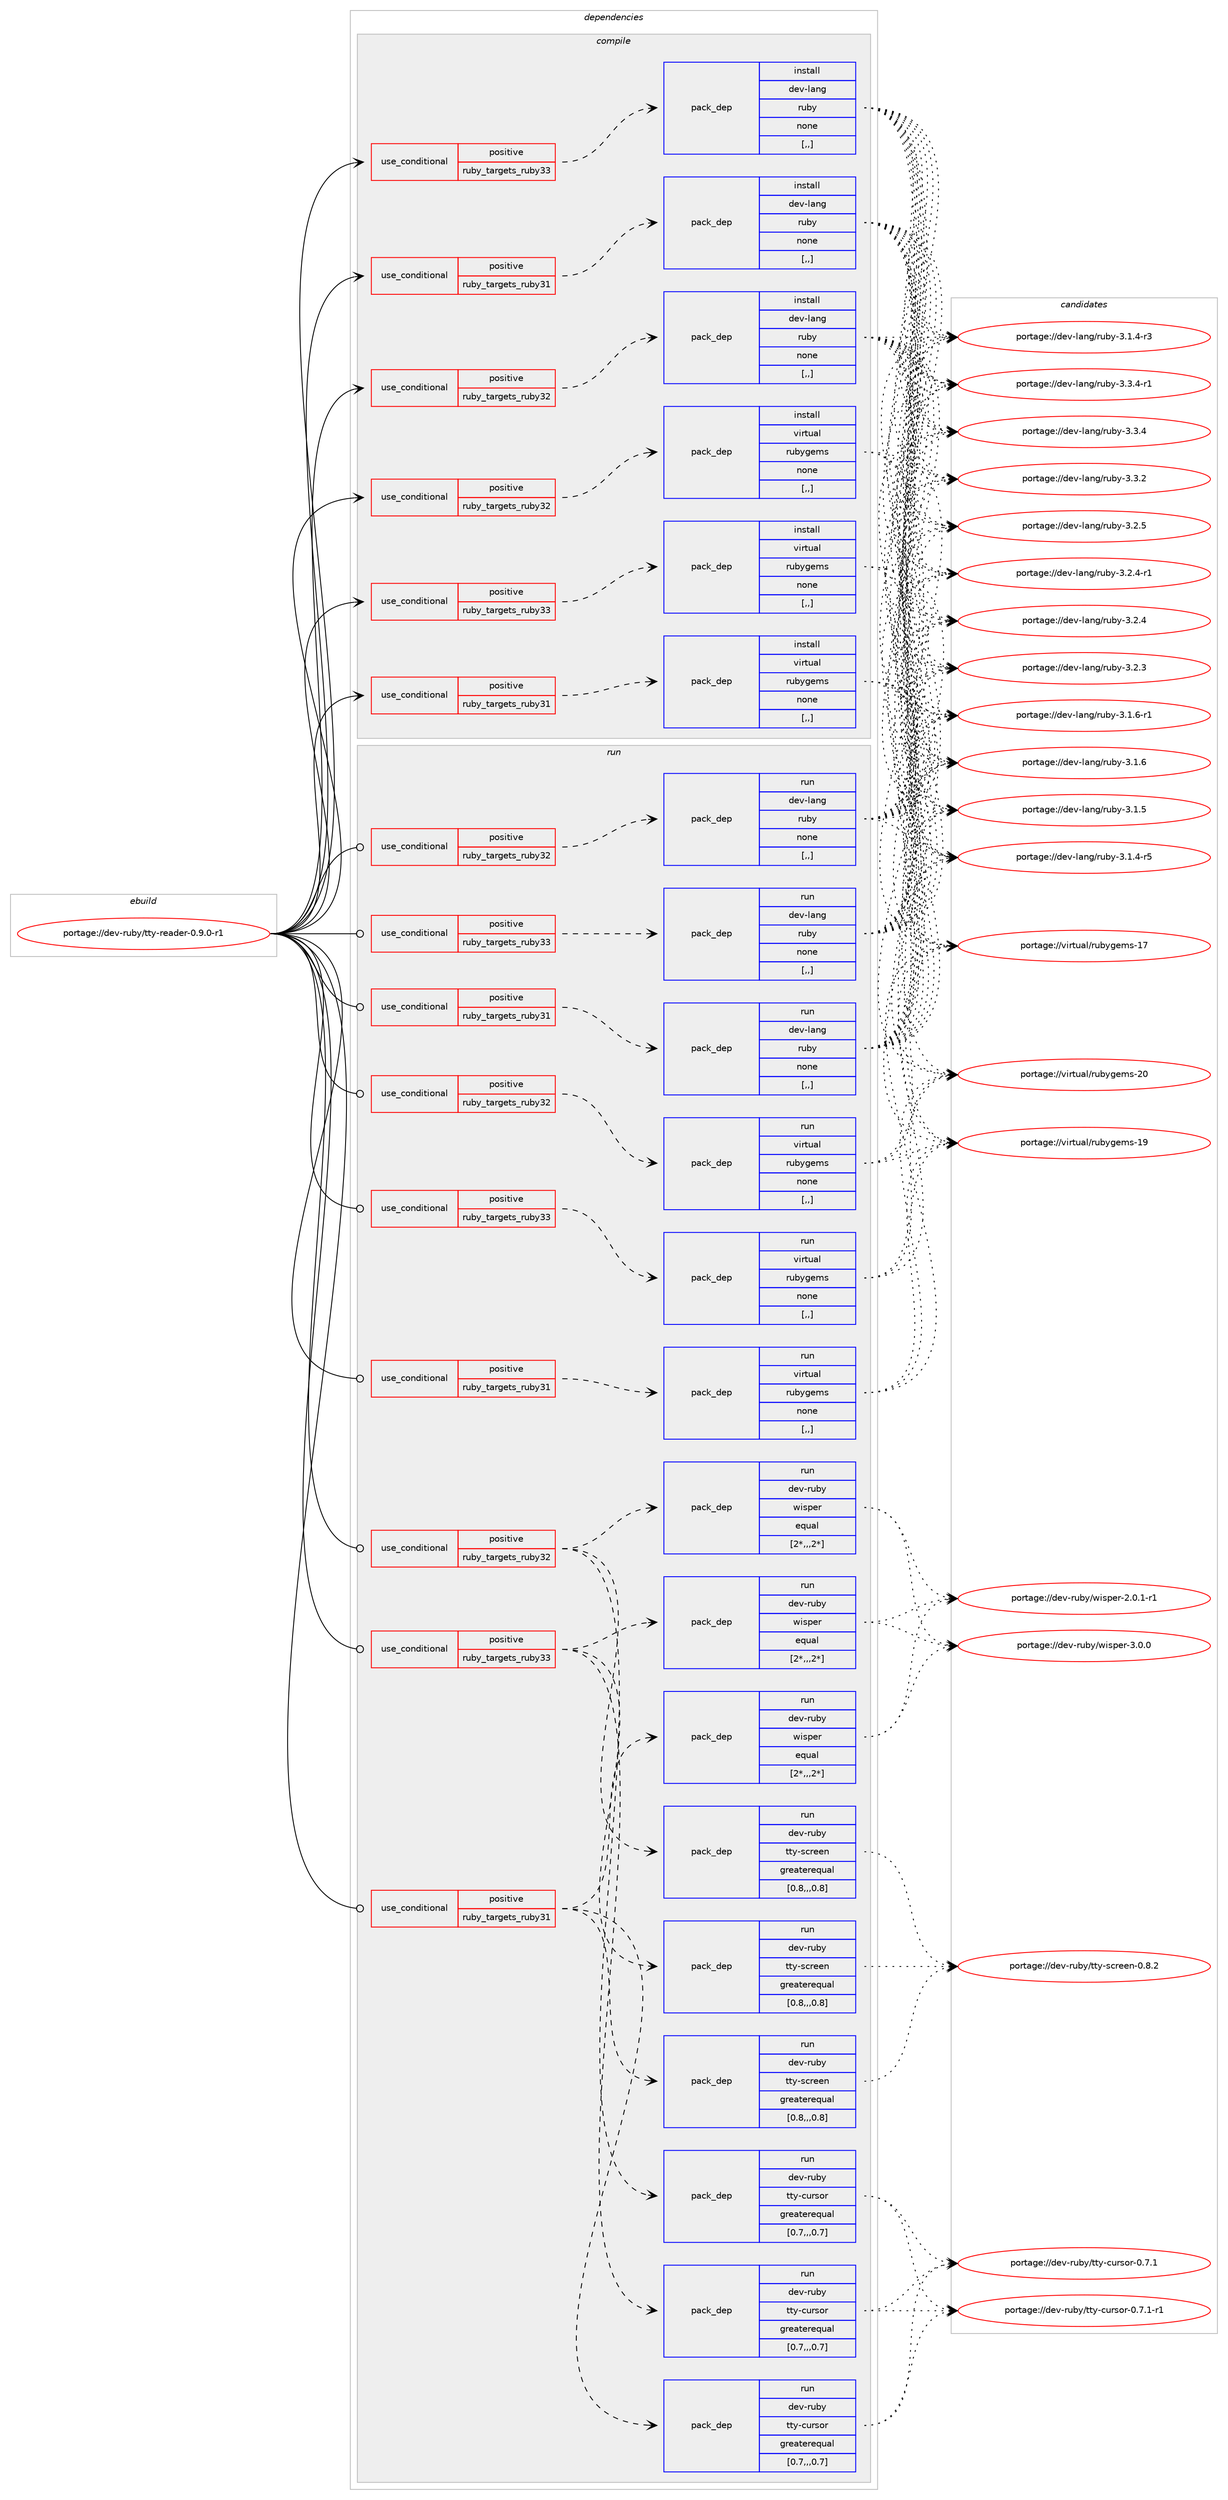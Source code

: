 digraph prolog {

# *************
# Graph options
# *************

newrank=true;
concentrate=true;
compound=true;
graph [rankdir=LR,fontname=Helvetica,fontsize=10,ranksep=1.5];#, ranksep=2.5, nodesep=0.2];
edge  [arrowhead=vee];
node  [fontname=Helvetica,fontsize=10];

# **********
# The ebuild
# **********

subgraph cluster_leftcol {
color=gray;
label=<<i>ebuild</i>>;
id [label="portage://dev-ruby/tty-reader-0.9.0-r1", color=red, width=4, href="../dev-ruby/tty-reader-0.9.0-r1.svg"];
}

# ****************
# The dependencies
# ****************

subgraph cluster_midcol {
color=gray;
label=<<i>dependencies</i>>;
subgraph cluster_compile {
fillcolor="#eeeeee";
style=filled;
label=<<i>compile</i>>;
subgraph cond58085 {
dependency206379 [label=<<TABLE BORDER="0" CELLBORDER="1" CELLSPACING="0" CELLPADDING="4"><TR><TD ROWSPAN="3" CELLPADDING="10">use_conditional</TD></TR><TR><TD>positive</TD></TR><TR><TD>ruby_targets_ruby31</TD></TR></TABLE>>, shape=none, color=red];
subgraph pack146906 {
dependency206380 [label=<<TABLE BORDER="0" CELLBORDER="1" CELLSPACING="0" CELLPADDING="4" WIDTH="220"><TR><TD ROWSPAN="6" CELLPADDING="30">pack_dep</TD></TR><TR><TD WIDTH="110">install</TD></TR><TR><TD>dev-lang</TD></TR><TR><TD>ruby</TD></TR><TR><TD>none</TD></TR><TR><TD>[,,]</TD></TR></TABLE>>, shape=none, color=blue];
}
dependency206379:e -> dependency206380:w [weight=20,style="dashed",arrowhead="vee"];
}
id:e -> dependency206379:w [weight=20,style="solid",arrowhead="vee"];
subgraph cond58086 {
dependency206381 [label=<<TABLE BORDER="0" CELLBORDER="1" CELLSPACING="0" CELLPADDING="4"><TR><TD ROWSPAN="3" CELLPADDING="10">use_conditional</TD></TR><TR><TD>positive</TD></TR><TR><TD>ruby_targets_ruby31</TD></TR></TABLE>>, shape=none, color=red];
subgraph pack146907 {
dependency206382 [label=<<TABLE BORDER="0" CELLBORDER="1" CELLSPACING="0" CELLPADDING="4" WIDTH="220"><TR><TD ROWSPAN="6" CELLPADDING="30">pack_dep</TD></TR><TR><TD WIDTH="110">install</TD></TR><TR><TD>virtual</TD></TR><TR><TD>rubygems</TD></TR><TR><TD>none</TD></TR><TR><TD>[,,]</TD></TR></TABLE>>, shape=none, color=blue];
}
dependency206381:e -> dependency206382:w [weight=20,style="dashed",arrowhead="vee"];
}
id:e -> dependency206381:w [weight=20,style="solid",arrowhead="vee"];
subgraph cond58087 {
dependency206383 [label=<<TABLE BORDER="0" CELLBORDER="1" CELLSPACING="0" CELLPADDING="4"><TR><TD ROWSPAN="3" CELLPADDING="10">use_conditional</TD></TR><TR><TD>positive</TD></TR><TR><TD>ruby_targets_ruby32</TD></TR></TABLE>>, shape=none, color=red];
subgraph pack146908 {
dependency206384 [label=<<TABLE BORDER="0" CELLBORDER="1" CELLSPACING="0" CELLPADDING="4" WIDTH="220"><TR><TD ROWSPAN="6" CELLPADDING="30">pack_dep</TD></TR><TR><TD WIDTH="110">install</TD></TR><TR><TD>dev-lang</TD></TR><TR><TD>ruby</TD></TR><TR><TD>none</TD></TR><TR><TD>[,,]</TD></TR></TABLE>>, shape=none, color=blue];
}
dependency206383:e -> dependency206384:w [weight=20,style="dashed",arrowhead="vee"];
}
id:e -> dependency206383:w [weight=20,style="solid",arrowhead="vee"];
subgraph cond58088 {
dependency206385 [label=<<TABLE BORDER="0" CELLBORDER="1" CELLSPACING="0" CELLPADDING="4"><TR><TD ROWSPAN="3" CELLPADDING="10">use_conditional</TD></TR><TR><TD>positive</TD></TR><TR><TD>ruby_targets_ruby32</TD></TR></TABLE>>, shape=none, color=red];
subgraph pack146909 {
dependency206386 [label=<<TABLE BORDER="0" CELLBORDER="1" CELLSPACING="0" CELLPADDING="4" WIDTH="220"><TR><TD ROWSPAN="6" CELLPADDING="30">pack_dep</TD></TR><TR><TD WIDTH="110">install</TD></TR><TR><TD>virtual</TD></TR><TR><TD>rubygems</TD></TR><TR><TD>none</TD></TR><TR><TD>[,,]</TD></TR></TABLE>>, shape=none, color=blue];
}
dependency206385:e -> dependency206386:w [weight=20,style="dashed",arrowhead="vee"];
}
id:e -> dependency206385:w [weight=20,style="solid",arrowhead="vee"];
subgraph cond58089 {
dependency206387 [label=<<TABLE BORDER="0" CELLBORDER="1" CELLSPACING="0" CELLPADDING="4"><TR><TD ROWSPAN="3" CELLPADDING="10">use_conditional</TD></TR><TR><TD>positive</TD></TR><TR><TD>ruby_targets_ruby33</TD></TR></TABLE>>, shape=none, color=red];
subgraph pack146910 {
dependency206388 [label=<<TABLE BORDER="0" CELLBORDER="1" CELLSPACING="0" CELLPADDING="4" WIDTH="220"><TR><TD ROWSPAN="6" CELLPADDING="30">pack_dep</TD></TR><TR><TD WIDTH="110">install</TD></TR><TR><TD>dev-lang</TD></TR><TR><TD>ruby</TD></TR><TR><TD>none</TD></TR><TR><TD>[,,]</TD></TR></TABLE>>, shape=none, color=blue];
}
dependency206387:e -> dependency206388:w [weight=20,style="dashed",arrowhead="vee"];
}
id:e -> dependency206387:w [weight=20,style="solid",arrowhead="vee"];
subgraph cond58090 {
dependency206389 [label=<<TABLE BORDER="0" CELLBORDER="1" CELLSPACING="0" CELLPADDING="4"><TR><TD ROWSPAN="3" CELLPADDING="10">use_conditional</TD></TR><TR><TD>positive</TD></TR><TR><TD>ruby_targets_ruby33</TD></TR></TABLE>>, shape=none, color=red];
subgraph pack146911 {
dependency206390 [label=<<TABLE BORDER="0" CELLBORDER="1" CELLSPACING="0" CELLPADDING="4" WIDTH="220"><TR><TD ROWSPAN="6" CELLPADDING="30">pack_dep</TD></TR><TR><TD WIDTH="110">install</TD></TR><TR><TD>virtual</TD></TR><TR><TD>rubygems</TD></TR><TR><TD>none</TD></TR><TR><TD>[,,]</TD></TR></TABLE>>, shape=none, color=blue];
}
dependency206389:e -> dependency206390:w [weight=20,style="dashed",arrowhead="vee"];
}
id:e -> dependency206389:w [weight=20,style="solid",arrowhead="vee"];
}
subgraph cluster_compileandrun {
fillcolor="#eeeeee";
style=filled;
label=<<i>compile and run</i>>;
}
subgraph cluster_run {
fillcolor="#eeeeee";
style=filled;
label=<<i>run</i>>;
subgraph cond58091 {
dependency206391 [label=<<TABLE BORDER="0" CELLBORDER="1" CELLSPACING="0" CELLPADDING="4"><TR><TD ROWSPAN="3" CELLPADDING="10">use_conditional</TD></TR><TR><TD>positive</TD></TR><TR><TD>ruby_targets_ruby31</TD></TR></TABLE>>, shape=none, color=red];
subgraph pack146912 {
dependency206392 [label=<<TABLE BORDER="0" CELLBORDER="1" CELLSPACING="0" CELLPADDING="4" WIDTH="220"><TR><TD ROWSPAN="6" CELLPADDING="30">pack_dep</TD></TR><TR><TD WIDTH="110">run</TD></TR><TR><TD>dev-lang</TD></TR><TR><TD>ruby</TD></TR><TR><TD>none</TD></TR><TR><TD>[,,]</TD></TR></TABLE>>, shape=none, color=blue];
}
dependency206391:e -> dependency206392:w [weight=20,style="dashed",arrowhead="vee"];
}
id:e -> dependency206391:w [weight=20,style="solid",arrowhead="odot"];
subgraph cond58092 {
dependency206393 [label=<<TABLE BORDER="0" CELLBORDER="1" CELLSPACING="0" CELLPADDING="4"><TR><TD ROWSPAN="3" CELLPADDING="10">use_conditional</TD></TR><TR><TD>positive</TD></TR><TR><TD>ruby_targets_ruby31</TD></TR></TABLE>>, shape=none, color=red];
subgraph pack146913 {
dependency206394 [label=<<TABLE BORDER="0" CELLBORDER="1" CELLSPACING="0" CELLPADDING="4" WIDTH="220"><TR><TD ROWSPAN="6" CELLPADDING="30">pack_dep</TD></TR><TR><TD WIDTH="110">run</TD></TR><TR><TD>dev-ruby</TD></TR><TR><TD>tty-cursor</TD></TR><TR><TD>greaterequal</TD></TR><TR><TD>[0.7,,,0.7]</TD></TR></TABLE>>, shape=none, color=blue];
}
dependency206393:e -> dependency206394:w [weight=20,style="dashed",arrowhead="vee"];
subgraph pack146914 {
dependency206395 [label=<<TABLE BORDER="0" CELLBORDER="1" CELLSPACING="0" CELLPADDING="4" WIDTH="220"><TR><TD ROWSPAN="6" CELLPADDING="30">pack_dep</TD></TR><TR><TD WIDTH="110">run</TD></TR><TR><TD>dev-ruby</TD></TR><TR><TD>tty-screen</TD></TR><TR><TD>greaterequal</TD></TR><TR><TD>[0.8,,,0.8]</TD></TR></TABLE>>, shape=none, color=blue];
}
dependency206393:e -> dependency206395:w [weight=20,style="dashed",arrowhead="vee"];
subgraph pack146915 {
dependency206396 [label=<<TABLE BORDER="0" CELLBORDER="1" CELLSPACING="0" CELLPADDING="4" WIDTH="220"><TR><TD ROWSPAN="6" CELLPADDING="30">pack_dep</TD></TR><TR><TD WIDTH="110">run</TD></TR><TR><TD>dev-ruby</TD></TR><TR><TD>wisper</TD></TR><TR><TD>equal</TD></TR><TR><TD>[2*,,,2*]</TD></TR></TABLE>>, shape=none, color=blue];
}
dependency206393:e -> dependency206396:w [weight=20,style="dashed",arrowhead="vee"];
}
id:e -> dependency206393:w [weight=20,style="solid",arrowhead="odot"];
subgraph cond58093 {
dependency206397 [label=<<TABLE BORDER="0" CELLBORDER="1" CELLSPACING="0" CELLPADDING="4"><TR><TD ROWSPAN="3" CELLPADDING="10">use_conditional</TD></TR><TR><TD>positive</TD></TR><TR><TD>ruby_targets_ruby31</TD></TR></TABLE>>, shape=none, color=red];
subgraph pack146916 {
dependency206398 [label=<<TABLE BORDER="0" CELLBORDER="1" CELLSPACING="0" CELLPADDING="4" WIDTH="220"><TR><TD ROWSPAN="6" CELLPADDING="30">pack_dep</TD></TR><TR><TD WIDTH="110">run</TD></TR><TR><TD>virtual</TD></TR><TR><TD>rubygems</TD></TR><TR><TD>none</TD></TR><TR><TD>[,,]</TD></TR></TABLE>>, shape=none, color=blue];
}
dependency206397:e -> dependency206398:w [weight=20,style="dashed",arrowhead="vee"];
}
id:e -> dependency206397:w [weight=20,style="solid",arrowhead="odot"];
subgraph cond58094 {
dependency206399 [label=<<TABLE BORDER="0" CELLBORDER="1" CELLSPACING="0" CELLPADDING="4"><TR><TD ROWSPAN="3" CELLPADDING="10">use_conditional</TD></TR><TR><TD>positive</TD></TR><TR><TD>ruby_targets_ruby32</TD></TR></TABLE>>, shape=none, color=red];
subgraph pack146917 {
dependency206400 [label=<<TABLE BORDER="0" CELLBORDER="1" CELLSPACING="0" CELLPADDING="4" WIDTH="220"><TR><TD ROWSPAN="6" CELLPADDING="30">pack_dep</TD></TR><TR><TD WIDTH="110">run</TD></TR><TR><TD>dev-lang</TD></TR><TR><TD>ruby</TD></TR><TR><TD>none</TD></TR><TR><TD>[,,]</TD></TR></TABLE>>, shape=none, color=blue];
}
dependency206399:e -> dependency206400:w [weight=20,style="dashed",arrowhead="vee"];
}
id:e -> dependency206399:w [weight=20,style="solid",arrowhead="odot"];
subgraph cond58095 {
dependency206401 [label=<<TABLE BORDER="0" CELLBORDER="1" CELLSPACING="0" CELLPADDING="4"><TR><TD ROWSPAN="3" CELLPADDING="10">use_conditional</TD></TR><TR><TD>positive</TD></TR><TR><TD>ruby_targets_ruby32</TD></TR></TABLE>>, shape=none, color=red];
subgraph pack146918 {
dependency206402 [label=<<TABLE BORDER="0" CELLBORDER="1" CELLSPACING="0" CELLPADDING="4" WIDTH="220"><TR><TD ROWSPAN="6" CELLPADDING="30">pack_dep</TD></TR><TR><TD WIDTH="110">run</TD></TR><TR><TD>dev-ruby</TD></TR><TR><TD>tty-cursor</TD></TR><TR><TD>greaterequal</TD></TR><TR><TD>[0.7,,,0.7]</TD></TR></TABLE>>, shape=none, color=blue];
}
dependency206401:e -> dependency206402:w [weight=20,style="dashed",arrowhead="vee"];
subgraph pack146919 {
dependency206403 [label=<<TABLE BORDER="0" CELLBORDER="1" CELLSPACING="0" CELLPADDING="4" WIDTH="220"><TR><TD ROWSPAN="6" CELLPADDING="30">pack_dep</TD></TR><TR><TD WIDTH="110">run</TD></TR><TR><TD>dev-ruby</TD></TR><TR><TD>tty-screen</TD></TR><TR><TD>greaterequal</TD></TR><TR><TD>[0.8,,,0.8]</TD></TR></TABLE>>, shape=none, color=blue];
}
dependency206401:e -> dependency206403:w [weight=20,style="dashed",arrowhead="vee"];
subgraph pack146920 {
dependency206404 [label=<<TABLE BORDER="0" CELLBORDER="1" CELLSPACING="0" CELLPADDING="4" WIDTH="220"><TR><TD ROWSPAN="6" CELLPADDING="30">pack_dep</TD></TR><TR><TD WIDTH="110">run</TD></TR><TR><TD>dev-ruby</TD></TR><TR><TD>wisper</TD></TR><TR><TD>equal</TD></TR><TR><TD>[2*,,,2*]</TD></TR></TABLE>>, shape=none, color=blue];
}
dependency206401:e -> dependency206404:w [weight=20,style="dashed",arrowhead="vee"];
}
id:e -> dependency206401:w [weight=20,style="solid",arrowhead="odot"];
subgraph cond58096 {
dependency206405 [label=<<TABLE BORDER="0" CELLBORDER="1" CELLSPACING="0" CELLPADDING="4"><TR><TD ROWSPAN="3" CELLPADDING="10">use_conditional</TD></TR><TR><TD>positive</TD></TR><TR><TD>ruby_targets_ruby32</TD></TR></TABLE>>, shape=none, color=red];
subgraph pack146921 {
dependency206406 [label=<<TABLE BORDER="0" CELLBORDER="1" CELLSPACING="0" CELLPADDING="4" WIDTH="220"><TR><TD ROWSPAN="6" CELLPADDING="30">pack_dep</TD></TR><TR><TD WIDTH="110">run</TD></TR><TR><TD>virtual</TD></TR><TR><TD>rubygems</TD></TR><TR><TD>none</TD></TR><TR><TD>[,,]</TD></TR></TABLE>>, shape=none, color=blue];
}
dependency206405:e -> dependency206406:w [weight=20,style="dashed",arrowhead="vee"];
}
id:e -> dependency206405:w [weight=20,style="solid",arrowhead="odot"];
subgraph cond58097 {
dependency206407 [label=<<TABLE BORDER="0" CELLBORDER="1" CELLSPACING="0" CELLPADDING="4"><TR><TD ROWSPAN="3" CELLPADDING="10">use_conditional</TD></TR><TR><TD>positive</TD></TR><TR><TD>ruby_targets_ruby33</TD></TR></TABLE>>, shape=none, color=red];
subgraph pack146922 {
dependency206408 [label=<<TABLE BORDER="0" CELLBORDER="1" CELLSPACING="0" CELLPADDING="4" WIDTH="220"><TR><TD ROWSPAN="6" CELLPADDING="30">pack_dep</TD></TR><TR><TD WIDTH="110">run</TD></TR><TR><TD>dev-lang</TD></TR><TR><TD>ruby</TD></TR><TR><TD>none</TD></TR><TR><TD>[,,]</TD></TR></TABLE>>, shape=none, color=blue];
}
dependency206407:e -> dependency206408:w [weight=20,style="dashed",arrowhead="vee"];
}
id:e -> dependency206407:w [weight=20,style="solid",arrowhead="odot"];
subgraph cond58098 {
dependency206409 [label=<<TABLE BORDER="0" CELLBORDER="1" CELLSPACING="0" CELLPADDING="4"><TR><TD ROWSPAN="3" CELLPADDING="10">use_conditional</TD></TR><TR><TD>positive</TD></TR><TR><TD>ruby_targets_ruby33</TD></TR></TABLE>>, shape=none, color=red];
subgraph pack146923 {
dependency206410 [label=<<TABLE BORDER="0" CELLBORDER="1" CELLSPACING="0" CELLPADDING="4" WIDTH="220"><TR><TD ROWSPAN="6" CELLPADDING="30">pack_dep</TD></TR><TR><TD WIDTH="110">run</TD></TR><TR><TD>dev-ruby</TD></TR><TR><TD>tty-cursor</TD></TR><TR><TD>greaterequal</TD></TR><TR><TD>[0.7,,,0.7]</TD></TR></TABLE>>, shape=none, color=blue];
}
dependency206409:e -> dependency206410:w [weight=20,style="dashed",arrowhead="vee"];
subgraph pack146924 {
dependency206411 [label=<<TABLE BORDER="0" CELLBORDER="1" CELLSPACING="0" CELLPADDING="4" WIDTH="220"><TR><TD ROWSPAN="6" CELLPADDING="30">pack_dep</TD></TR><TR><TD WIDTH="110">run</TD></TR><TR><TD>dev-ruby</TD></TR><TR><TD>tty-screen</TD></TR><TR><TD>greaterequal</TD></TR><TR><TD>[0.8,,,0.8]</TD></TR></TABLE>>, shape=none, color=blue];
}
dependency206409:e -> dependency206411:w [weight=20,style="dashed",arrowhead="vee"];
subgraph pack146925 {
dependency206412 [label=<<TABLE BORDER="0" CELLBORDER="1" CELLSPACING="0" CELLPADDING="4" WIDTH="220"><TR><TD ROWSPAN="6" CELLPADDING="30">pack_dep</TD></TR><TR><TD WIDTH="110">run</TD></TR><TR><TD>dev-ruby</TD></TR><TR><TD>wisper</TD></TR><TR><TD>equal</TD></TR><TR><TD>[2*,,,2*]</TD></TR></TABLE>>, shape=none, color=blue];
}
dependency206409:e -> dependency206412:w [weight=20,style="dashed",arrowhead="vee"];
}
id:e -> dependency206409:w [weight=20,style="solid",arrowhead="odot"];
subgraph cond58099 {
dependency206413 [label=<<TABLE BORDER="0" CELLBORDER="1" CELLSPACING="0" CELLPADDING="4"><TR><TD ROWSPAN="3" CELLPADDING="10">use_conditional</TD></TR><TR><TD>positive</TD></TR><TR><TD>ruby_targets_ruby33</TD></TR></TABLE>>, shape=none, color=red];
subgraph pack146926 {
dependency206414 [label=<<TABLE BORDER="0" CELLBORDER="1" CELLSPACING="0" CELLPADDING="4" WIDTH="220"><TR><TD ROWSPAN="6" CELLPADDING="30">pack_dep</TD></TR><TR><TD WIDTH="110">run</TD></TR><TR><TD>virtual</TD></TR><TR><TD>rubygems</TD></TR><TR><TD>none</TD></TR><TR><TD>[,,]</TD></TR></TABLE>>, shape=none, color=blue];
}
dependency206413:e -> dependency206414:w [weight=20,style="dashed",arrowhead="vee"];
}
id:e -> dependency206413:w [weight=20,style="solid",arrowhead="odot"];
}
}

# **************
# The candidates
# **************

subgraph cluster_choices {
rank=same;
color=gray;
label=<<i>candidates</i>>;

subgraph choice146906 {
color=black;
nodesep=1;
choice100101118451089711010347114117981214551465146524511449 [label="portage://dev-lang/ruby-3.3.4-r1", color=red, width=4,href="../dev-lang/ruby-3.3.4-r1.svg"];
choice10010111845108971101034711411798121455146514652 [label="portage://dev-lang/ruby-3.3.4", color=red, width=4,href="../dev-lang/ruby-3.3.4.svg"];
choice10010111845108971101034711411798121455146514650 [label="portage://dev-lang/ruby-3.3.2", color=red, width=4,href="../dev-lang/ruby-3.3.2.svg"];
choice10010111845108971101034711411798121455146504653 [label="portage://dev-lang/ruby-3.2.5", color=red, width=4,href="../dev-lang/ruby-3.2.5.svg"];
choice100101118451089711010347114117981214551465046524511449 [label="portage://dev-lang/ruby-3.2.4-r1", color=red, width=4,href="../dev-lang/ruby-3.2.4-r1.svg"];
choice10010111845108971101034711411798121455146504652 [label="portage://dev-lang/ruby-3.2.4", color=red, width=4,href="../dev-lang/ruby-3.2.4.svg"];
choice10010111845108971101034711411798121455146504651 [label="portage://dev-lang/ruby-3.2.3", color=red, width=4,href="../dev-lang/ruby-3.2.3.svg"];
choice100101118451089711010347114117981214551464946544511449 [label="portage://dev-lang/ruby-3.1.6-r1", color=red, width=4,href="../dev-lang/ruby-3.1.6-r1.svg"];
choice10010111845108971101034711411798121455146494654 [label="portage://dev-lang/ruby-3.1.6", color=red, width=4,href="../dev-lang/ruby-3.1.6.svg"];
choice10010111845108971101034711411798121455146494653 [label="portage://dev-lang/ruby-3.1.5", color=red, width=4,href="../dev-lang/ruby-3.1.5.svg"];
choice100101118451089711010347114117981214551464946524511453 [label="portage://dev-lang/ruby-3.1.4-r5", color=red, width=4,href="../dev-lang/ruby-3.1.4-r5.svg"];
choice100101118451089711010347114117981214551464946524511451 [label="portage://dev-lang/ruby-3.1.4-r3", color=red, width=4,href="../dev-lang/ruby-3.1.4-r3.svg"];
dependency206380:e -> choice100101118451089711010347114117981214551465146524511449:w [style=dotted,weight="100"];
dependency206380:e -> choice10010111845108971101034711411798121455146514652:w [style=dotted,weight="100"];
dependency206380:e -> choice10010111845108971101034711411798121455146514650:w [style=dotted,weight="100"];
dependency206380:e -> choice10010111845108971101034711411798121455146504653:w [style=dotted,weight="100"];
dependency206380:e -> choice100101118451089711010347114117981214551465046524511449:w [style=dotted,weight="100"];
dependency206380:e -> choice10010111845108971101034711411798121455146504652:w [style=dotted,weight="100"];
dependency206380:e -> choice10010111845108971101034711411798121455146504651:w [style=dotted,weight="100"];
dependency206380:e -> choice100101118451089711010347114117981214551464946544511449:w [style=dotted,weight="100"];
dependency206380:e -> choice10010111845108971101034711411798121455146494654:w [style=dotted,weight="100"];
dependency206380:e -> choice10010111845108971101034711411798121455146494653:w [style=dotted,weight="100"];
dependency206380:e -> choice100101118451089711010347114117981214551464946524511453:w [style=dotted,weight="100"];
dependency206380:e -> choice100101118451089711010347114117981214551464946524511451:w [style=dotted,weight="100"];
}
subgraph choice146907 {
color=black;
nodesep=1;
choice118105114116117971084711411798121103101109115455048 [label="portage://virtual/rubygems-20", color=red, width=4,href="../virtual/rubygems-20.svg"];
choice118105114116117971084711411798121103101109115454957 [label="portage://virtual/rubygems-19", color=red, width=4,href="../virtual/rubygems-19.svg"];
choice118105114116117971084711411798121103101109115454955 [label="portage://virtual/rubygems-17", color=red, width=4,href="../virtual/rubygems-17.svg"];
dependency206382:e -> choice118105114116117971084711411798121103101109115455048:w [style=dotted,weight="100"];
dependency206382:e -> choice118105114116117971084711411798121103101109115454957:w [style=dotted,weight="100"];
dependency206382:e -> choice118105114116117971084711411798121103101109115454955:w [style=dotted,weight="100"];
}
subgraph choice146908 {
color=black;
nodesep=1;
choice100101118451089711010347114117981214551465146524511449 [label="portage://dev-lang/ruby-3.3.4-r1", color=red, width=4,href="../dev-lang/ruby-3.3.4-r1.svg"];
choice10010111845108971101034711411798121455146514652 [label="portage://dev-lang/ruby-3.3.4", color=red, width=4,href="../dev-lang/ruby-3.3.4.svg"];
choice10010111845108971101034711411798121455146514650 [label="portage://dev-lang/ruby-3.3.2", color=red, width=4,href="../dev-lang/ruby-3.3.2.svg"];
choice10010111845108971101034711411798121455146504653 [label="portage://dev-lang/ruby-3.2.5", color=red, width=4,href="../dev-lang/ruby-3.2.5.svg"];
choice100101118451089711010347114117981214551465046524511449 [label="portage://dev-lang/ruby-3.2.4-r1", color=red, width=4,href="../dev-lang/ruby-3.2.4-r1.svg"];
choice10010111845108971101034711411798121455146504652 [label="portage://dev-lang/ruby-3.2.4", color=red, width=4,href="../dev-lang/ruby-3.2.4.svg"];
choice10010111845108971101034711411798121455146504651 [label="portage://dev-lang/ruby-3.2.3", color=red, width=4,href="../dev-lang/ruby-3.2.3.svg"];
choice100101118451089711010347114117981214551464946544511449 [label="portage://dev-lang/ruby-3.1.6-r1", color=red, width=4,href="../dev-lang/ruby-3.1.6-r1.svg"];
choice10010111845108971101034711411798121455146494654 [label="portage://dev-lang/ruby-3.1.6", color=red, width=4,href="../dev-lang/ruby-3.1.6.svg"];
choice10010111845108971101034711411798121455146494653 [label="portage://dev-lang/ruby-3.1.5", color=red, width=4,href="../dev-lang/ruby-3.1.5.svg"];
choice100101118451089711010347114117981214551464946524511453 [label="portage://dev-lang/ruby-3.1.4-r5", color=red, width=4,href="../dev-lang/ruby-3.1.4-r5.svg"];
choice100101118451089711010347114117981214551464946524511451 [label="portage://dev-lang/ruby-3.1.4-r3", color=red, width=4,href="../dev-lang/ruby-3.1.4-r3.svg"];
dependency206384:e -> choice100101118451089711010347114117981214551465146524511449:w [style=dotted,weight="100"];
dependency206384:e -> choice10010111845108971101034711411798121455146514652:w [style=dotted,weight="100"];
dependency206384:e -> choice10010111845108971101034711411798121455146514650:w [style=dotted,weight="100"];
dependency206384:e -> choice10010111845108971101034711411798121455146504653:w [style=dotted,weight="100"];
dependency206384:e -> choice100101118451089711010347114117981214551465046524511449:w [style=dotted,weight="100"];
dependency206384:e -> choice10010111845108971101034711411798121455146504652:w [style=dotted,weight="100"];
dependency206384:e -> choice10010111845108971101034711411798121455146504651:w [style=dotted,weight="100"];
dependency206384:e -> choice100101118451089711010347114117981214551464946544511449:w [style=dotted,weight="100"];
dependency206384:e -> choice10010111845108971101034711411798121455146494654:w [style=dotted,weight="100"];
dependency206384:e -> choice10010111845108971101034711411798121455146494653:w [style=dotted,weight="100"];
dependency206384:e -> choice100101118451089711010347114117981214551464946524511453:w [style=dotted,weight="100"];
dependency206384:e -> choice100101118451089711010347114117981214551464946524511451:w [style=dotted,weight="100"];
}
subgraph choice146909 {
color=black;
nodesep=1;
choice118105114116117971084711411798121103101109115455048 [label="portage://virtual/rubygems-20", color=red, width=4,href="../virtual/rubygems-20.svg"];
choice118105114116117971084711411798121103101109115454957 [label="portage://virtual/rubygems-19", color=red, width=4,href="../virtual/rubygems-19.svg"];
choice118105114116117971084711411798121103101109115454955 [label="portage://virtual/rubygems-17", color=red, width=4,href="../virtual/rubygems-17.svg"];
dependency206386:e -> choice118105114116117971084711411798121103101109115455048:w [style=dotted,weight="100"];
dependency206386:e -> choice118105114116117971084711411798121103101109115454957:w [style=dotted,weight="100"];
dependency206386:e -> choice118105114116117971084711411798121103101109115454955:w [style=dotted,weight="100"];
}
subgraph choice146910 {
color=black;
nodesep=1;
choice100101118451089711010347114117981214551465146524511449 [label="portage://dev-lang/ruby-3.3.4-r1", color=red, width=4,href="../dev-lang/ruby-3.3.4-r1.svg"];
choice10010111845108971101034711411798121455146514652 [label="portage://dev-lang/ruby-3.3.4", color=red, width=4,href="../dev-lang/ruby-3.3.4.svg"];
choice10010111845108971101034711411798121455146514650 [label="portage://dev-lang/ruby-3.3.2", color=red, width=4,href="../dev-lang/ruby-3.3.2.svg"];
choice10010111845108971101034711411798121455146504653 [label="portage://dev-lang/ruby-3.2.5", color=red, width=4,href="../dev-lang/ruby-3.2.5.svg"];
choice100101118451089711010347114117981214551465046524511449 [label="portage://dev-lang/ruby-3.2.4-r1", color=red, width=4,href="../dev-lang/ruby-3.2.4-r1.svg"];
choice10010111845108971101034711411798121455146504652 [label="portage://dev-lang/ruby-3.2.4", color=red, width=4,href="../dev-lang/ruby-3.2.4.svg"];
choice10010111845108971101034711411798121455146504651 [label="portage://dev-lang/ruby-3.2.3", color=red, width=4,href="../dev-lang/ruby-3.2.3.svg"];
choice100101118451089711010347114117981214551464946544511449 [label="portage://dev-lang/ruby-3.1.6-r1", color=red, width=4,href="../dev-lang/ruby-3.1.6-r1.svg"];
choice10010111845108971101034711411798121455146494654 [label="portage://dev-lang/ruby-3.1.6", color=red, width=4,href="../dev-lang/ruby-3.1.6.svg"];
choice10010111845108971101034711411798121455146494653 [label="portage://dev-lang/ruby-3.1.5", color=red, width=4,href="../dev-lang/ruby-3.1.5.svg"];
choice100101118451089711010347114117981214551464946524511453 [label="portage://dev-lang/ruby-3.1.4-r5", color=red, width=4,href="../dev-lang/ruby-3.1.4-r5.svg"];
choice100101118451089711010347114117981214551464946524511451 [label="portage://dev-lang/ruby-3.1.4-r3", color=red, width=4,href="../dev-lang/ruby-3.1.4-r3.svg"];
dependency206388:e -> choice100101118451089711010347114117981214551465146524511449:w [style=dotted,weight="100"];
dependency206388:e -> choice10010111845108971101034711411798121455146514652:w [style=dotted,weight="100"];
dependency206388:e -> choice10010111845108971101034711411798121455146514650:w [style=dotted,weight="100"];
dependency206388:e -> choice10010111845108971101034711411798121455146504653:w [style=dotted,weight="100"];
dependency206388:e -> choice100101118451089711010347114117981214551465046524511449:w [style=dotted,weight="100"];
dependency206388:e -> choice10010111845108971101034711411798121455146504652:w [style=dotted,weight="100"];
dependency206388:e -> choice10010111845108971101034711411798121455146504651:w [style=dotted,weight="100"];
dependency206388:e -> choice100101118451089711010347114117981214551464946544511449:w [style=dotted,weight="100"];
dependency206388:e -> choice10010111845108971101034711411798121455146494654:w [style=dotted,weight="100"];
dependency206388:e -> choice10010111845108971101034711411798121455146494653:w [style=dotted,weight="100"];
dependency206388:e -> choice100101118451089711010347114117981214551464946524511453:w [style=dotted,weight="100"];
dependency206388:e -> choice100101118451089711010347114117981214551464946524511451:w [style=dotted,weight="100"];
}
subgraph choice146911 {
color=black;
nodesep=1;
choice118105114116117971084711411798121103101109115455048 [label="portage://virtual/rubygems-20", color=red, width=4,href="../virtual/rubygems-20.svg"];
choice118105114116117971084711411798121103101109115454957 [label="portage://virtual/rubygems-19", color=red, width=4,href="../virtual/rubygems-19.svg"];
choice118105114116117971084711411798121103101109115454955 [label="portage://virtual/rubygems-17", color=red, width=4,href="../virtual/rubygems-17.svg"];
dependency206390:e -> choice118105114116117971084711411798121103101109115455048:w [style=dotted,weight="100"];
dependency206390:e -> choice118105114116117971084711411798121103101109115454957:w [style=dotted,weight="100"];
dependency206390:e -> choice118105114116117971084711411798121103101109115454955:w [style=dotted,weight="100"];
}
subgraph choice146912 {
color=black;
nodesep=1;
choice100101118451089711010347114117981214551465146524511449 [label="portage://dev-lang/ruby-3.3.4-r1", color=red, width=4,href="../dev-lang/ruby-3.3.4-r1.svg"];
choice10010111845108971101034711411798121455146514652 [label="portage://dev-lang/ruby-3.3.4", color=red, width=4,href="../dev-lang/ruby-3.3.4.svg"];
choice10010111845108971101034711411798121455146514650 [label="portage://dev-lang/ruby-3.3.2", color=red, width=4,href="../dev-lang/ruby-3.3.2.svg"];
choice10010111845108971101034711411798121455146504653 [label="portage://dev-lang/ruby-3.2.5", color=red, width=4,href="../dev-lang/ruby-3.2.5.svg"];
choice100101118451089711010347114117981214551465046524511449 [label="portage://dev-lang/ruby-3.2.4-r1", color=red, width=4,href="../dev-lang/ruby-3.2.4-r1.svg"];
choice10010111845108971101034711411798121455146504652 [label="portage://dev-lang/ruby-3.2.4", color=red, width=4,href="../dev-lang/ruby-3.2.4.svg"];
choice10010111845108971101034711411798121455146504651 [label="portage://dev-lang/ruby-3.2.3", color=red, width=4,href="../dev-lang/ruby-3.2.3.svg"];
choice100101118451089711010347114117981214551464946544511449 [label="portage://dev-lang/ruby-3.1.6-r1", color=red, width=4,href="../dev-lang/ruby-3.1.6-r1.svg"];
choice10010111845108971101034711411798121455146494654 [label="portage://dev-lang/ruby-3.1.6", color=red, width=4,href="../dev-lang/ruby-3.1.6.svg"];
choice10010111845108971101034711411798121455146494653 [label="portage://dev-lang/ruby-3.1.5", color=red, width=4,href="../dev-lang/ruby-3.1.5.svg"];
choice100101118451089711010347114117981214551464946524511453 [label="portage://dev-lang/ruby-3.1.4-r5", color=red, width=4,href="../dev-lang/ruby-3.1.4-r5.svg"];
choice100101118451089711010347114117981214551464946524511451 [label="portage://dev-lang/ruby-3.1.4-r3", color=red, width=4,href="../dev-lang/ruby-3.1.4-r3.svg"];
dependency206392:e -> choice100101118451089711010347114117981214551465146524511449:w [style=dotted,weight="100"];
dependency206392:e -> choice10010111845108971101034711411798121455146514652:w [style=dotted,weight="100"];
dependency206392:e -> choice10010111845108971101034711411798121455146514650:w [style=dotted,weight="100"];
dependency206392:e -> choice10010111845108971101034711411798121455146504653:w [style=dotted,weight="100"];
dependency206392:e -> choice100101118451089711010347114117981214551465046524511449:w [style=dotted,weight="100"];
dependency206392:e -> choice10010111845108971101034711411798121455146504652:w [style=dotted,weight="100"];
dependency206392:e -> choice10010111845108971101034711411798121455146504651:w [style=dotted,weight="100"];
dependency206392:e -> choice100101118451089711010347114117981214551464946544511449:w [style=dotted,weight="100"];
dependency206392:e -> choice10010111845108971101034711411798121455146494654:w [style=dotted,weight="100"];
dependency206392:e -> choice10010111845108971101034711411798121455146494653:w [style=dotted,weight="100"];
dependency206392:e -> choice100101118451089711010347114117981214551464946524511453:w [style=dotted,weight="100"];
dependency206392:e -> choice100101118451089711010347114117981214551464946524511451:w [style=dotted,weight="100"];
}
subgraph choice146913 {
color=black;
nodesep=1;
choice10010111845114117981214711611612145991171141151111144548465546494511449 [label="portage://dev-ruby/tty-cursor-0.7.1-r1", color=red, width=4,href="../dev-ruby/tty-cursor-0.7.1-r1.svg"];
choice1001011184511411798121471161161214599117114115111114454846554649 [label="portage://dev-ruby/tty-cursor-0.7.1", color=red, width=4,href="../dev-ruby/tty-cursor-0.7.1.svg"];
dependency206394:e -> choice10010111845114117981214711611612145991171141151111144548465546494511449:w [style=dotted,weight="100"];
dependency206394:e -> choice1001011184511411798121471161161214599117114115111114454846554649:w [style=dotted,weight="100"];
}
subgraph choice146914 {
color=black;
nodesep=1;
choice1001011184511411798121471161161214511599114101101110454846564650 [label="portage://dev-ruby/tty-screen-0.8.2", color=red, width=4,href="../dev-ruby/tty-screen-0.8.2.svg"];
dependency206395:e -> choice1001011184511411798121471161161214511599114101101110454846564650:w [style=dotted,weight="100"];
}
subgraph choice146915 {
color=black;
nodesep=1;
choice100101118451141179812147119105115112101114455146484648 [label="portage://dev-ruby/wisper-3.0.0", color=red, width=4,href="../dev-ruby/wisper-3.0.0.svg"];
choice1001011184511411798121471191051151121011144550464846494511449 [label="portage://dev-ruby/wisper-2.0.1-r1", color=red, width=4,href="../dev-ruby/wisper-2.0.1-r1.svg"];
dependency206396:e -> choice100101118451141179812147119105115112101114455146484648:w [style=dotted,weight="100"];
dependency206396:e -> choice1001011184511411798121471191051151121011144550464846494511449:w [style=dotted,weight="100"];
}
subgraph choice146916 {
color=black;
nodesep=1;
choice118105114116117971084711411798121103101109115455048 [label="portage://virtual/rubygems-20", color=red, width=4,href="../virtual/rubygems-20.svg"];
choice118105114116117971084711411798121103101109115454957 [label="portage://virtual/rubygems-19", color=red, width=4,href="../virtual/rubygems-19.svg"];
choice118105114116117971084711411798121103101109115454955 [label="portage://virtual/rubygems-17", color=red, width=4,href="../virtual/rubygems-17.svg"];
dependency206398:e -> choice118105114116117971084711411798121103101109115455048:w [style=dotted,weight="100"];
dependency206398:e -> choice118105114116117971084711411798121103101109115454957:w [style=dotted,weight="100"];
dependency206398:e -> choice118105114116117971084711411798121103101109115454955:w [style=dotted,weight="100"];
}
subgraph choice146917 {
color=black;
nodesep=1;
choice100101118451089711010347114117981214551465146524511449 [label="portage://dev-lang/ruby-3.3.4-r1", color=red, width=4,href="../dev-lang/ruby-3.3.4-r1.svg"];
choice10010111845108971101034711411798121455146514652 [label="portage://dev-lang/ruby-3.3.4", color=red, width=4,href="../dev-lang/ruby-3.3.4.svg"];
choice10010111845108971101034711411798121455146514650 [label="portage://dev-lang/ruby-3.3.2", color=red, width=4,href="../dev-lang/ruby-3.3.2.svg"];
choice10010111845108971101034711411798121455146504653 [label="portage://dev-lang/ruby-3.2.5", color=red, width=4,href="../dev-lang/ruby-3.2.5.svg"];
choice100101118451089711010347114117981214551465046524511449 [label="portage://dev-lang/ruby-3.2.4-r1", color=red, width=4,href="../dev-lang/ruby-3.2.4-r1.svg"];
choice10010111845108971101034711411798121455146504652 [label="portage://dev-lang/ruby-3.2.4", color=red, width=4,href="../dev-lang/ruby-3.2.4.svg"];
choice10010111845108971101034711411798121455146504651 [label="portage://dev-lang/ruby-3.2.3", color=red, width=4,href="../dev-lang/ruby-3.2.3.svg"];
choice100101118451089711010347114117981214551464946544511449 [label="portage://dev-lang/ruby-3.1.6-r1", color=red, width=4,href="../dev-lang/ruby-3.1.6-r1.svg"];
choice10010111845108971101034711411798121455146494654 [label="portage://dev-lang/ruby-3.1.6", color=red, width=4,href="../dev-lang/ruby-3.1.6.svg"];
choice10010111845108971101034711411798121455146494653 [label="portage://dev-lang/ruby-3.1.5", color=red, width=4,href="../dev-lang/ruby-3.1.5.svg"];
choice100101118451089711010347114117981214551464946524511453 [label="portage://dev-lang/ruby-3.1.4-r5", color=red, width=4,href="../dev-lang/ruby-3.1.4-r5.svg"];
choice100101118451089711010347114117981214551464946524511451 [label="portage://dev-lang/ruby-3.1.4-r3", color=red, width=4,href="../dev-lang/ruby-3.1.4-r3.svg"];
dependency206400:e -> choice100101118451089711010347114117981214551465146524511449:w [style=dotted,weight="100"];
dependency206400:e -> choice10010111845108971101034711411798121455146514652:w [style=dotted,weight="100"];
dependency206400:e -> choice10010111845108971101034711411798121455146514650:w [style=dotted,weight="100"];
dependency206400:e -> choice10010111845108971101034711411798121455146504653:w [style=dotted,weight="100"];
dependency206400:e -> choice100101118451089711010347114117981214551465046524511449:w [style=dotted,weight="100"];
dependency206400:e -> choice10010111845108971101034711411798121455146504652:w [style=dotted,weight="100"];
dependency206400:e -> choice10010111845108971101034711411798121455146504651:w [style=dotted,weight="100"];
dependency206400:e -> choice100101118451089711010347114117981214551464946544511449:w [style=dotted,weight="100"];
dependency206400:e -> choice10010111845108971101034711411798121455146494654:w [style=dotted,weight="100"];
dependency206400:e -> choice10010111845108971101034711411798121455146494653:w [style=dotted,weight="100"];
dependency206400:e -> choice100101118451089711010347114117981214551464946524511453:w [style=dotted,weight="100"];
dependency206400:e -> choice100101118451089711010347114117981214551464946524511451:w [style=dotted,weight="100"];
}
subgraph choice146918 {
color=black;
nodesep=1;
choice10010111845114117981214711611612145991171141151111144548465546494511449 [label="portage://dev-ruby/tty-cursor-0.7.1-r1", color=red, width=4,href="../dev-ruby/tty-cursor-0.7.1-r1.svg"];
choice1001011184511411798121471161161214599117114115111114454846554649 [label="portage://dev-ruby/tty-cursor-0.7.1", color=red, width=4,href="../dev-ruby/tty-cursor-0.7.1.svg"];
dependency206402:e -> choice10010111845114117981214711611612145991171141151111144548465546494511449:w [style=dotted,weight="100"];
dependency206402:e -> choice1001011184511411798121471161161214599117114115111114454846554649:w [style=dotted,weight="100"];
}
subgraph choice146919 {
color=black;
nodesep=1;
choice1001011184511411798121471161161214511599114101101110454846564650 [label="portage://dev-ruby/tty-screen-0.8.2", color=red, width=4,href="../dev-ruby/tty-screen-0.8.2.svg"];
dependency206403:e -> choice1001011184511411798121471161161214511599114101101110454846564650:w [style=dotted,weight="100"];
}
subgraph choice146920 {
color=black;
nodesep=1;
choice100101118451141179812147119105115112101114455146484648 [label="portage://dev-ruby/wisper-3.0.0", color=red, width=4,href="../dev-ruby/wisper-3.0.0.svg"];
choice1001011184511411798121471191051151121011144550464846494511449 [label="portage://dev-ruby/wisper-2.0.1-r1", color=red, width=4,href="../dev-ruby/wisper-2.0.1-r1.svg"];
dependency206404:e -> choice100101118451141179812147119105115112101114455146484648:w [style=dotted,weight="100"];
dependency206404:e -> choice1001011184511411798121471191051151121011144550464846494511449:w [style=dotted,weight="100"];
}
subgraph choice146921 {
color=black;
nodesep=1;
choice118105114116117971084711411798121103101109115455048 [label="portage://virtual/rubygems-20", color=red, width=4,href="../virtual/rubygems-20.svg"];
choice118105114116117971084711411798121103101109115454957 [label="portage://virtual/rubygems-19", color=red, width=4,href="../virtual/rubygems-19.svg"];
choice118105114116117971084711411798121103101109115454955 [label="portage://virtual/rubygems-17", color=red, width=4,href="../virtual/rubygems-17.svg"];
dependency206406:e -> choice118105114116117971084711411798121103101109115455048:w [style=dotted,weight="100"];
dependency206406:e -> choice118105114116117971084711411798121103101109115454957:w [style=dotted,weight="100"];
dependency206406:e -> choice118105114116117971084711411798121103101109115454955:w [style=dotted,weight="100"];
}
subgraph choice146922 {
color=black;
nodesep=1;
choice100101118451089711010347114117981214551465146524511449 [label="portage://dev-lang/ruby-3.3.4-r1", color=red, width=4,href="../dev-lang/ruby-3.3.4-r1.svg"];
choice10010111845108971101034711411798121455146514652 [label="portage://dev-lang/ruby-3.3.4", color=red, width=4,href="../dev-lang/ruby-3.3.4.svg"];
choice10010111845108971101034711411798121455146514650 [label="portage://dev-lang/ruby-3.3.2", color=red, width=4,href="../dev-lang/ruby-3.3.2.svg"];
choice10010111845108971101034711411798121455146504653 [label="portage://dev-lang/ruby-3.2.5", color=red, width=4,href="../dev-lang/ruby-3.2.5.svg"];
choice100101118451089711010347114117981214551465046524511449 [label="portage://dev-lang/ruby-3.2.4-r1", color=red, width=4,href="../dev-lang/ruby-3.2.4-r1.svg"];
choice10010111845108971101034711411798121455146504652 [label="portage://dev-lang/ruby-3.2.4", color=red, width=4,href="../dev-lang/ruby-3.2.4.svg"];
choice10010111845108971101034711411798121455146504651 [label="portage://dev-lang/ruby-3.2.3", color=red, width=4,href="../dev-lang/ruby-3.2.3.svg"];
choice100101118451089711010347114117981214551464946544511449 [label="portage://dev-lang/ruby-3.1.6-r1", color=red, width=4,href="../dev-lang/ruby-3.1.6-r1.svg"];
choice10010111845108971101034711411798121455146494654 [label="portage://dev-lang/ruby-3.1.6", color=red, width=4,href="../dev-lang/ruby-3.1.6.svg"];
choice10010111845108971101034711411798121455146494653 [label="portage://dev-lang/ruby-3.1.5", color=red, width=4,href="../dev-lang/ruby-3.1.5.svg"];
choice100101118451089711010347114117981214551464946524511453 [label="portage://dev-lang/ruby-3.1.4-r5", color=red, width=4,href="../dev-lang/ruby-3.1.4-r5.svg"];
choice100101118451089711010347114117981214551464946524511451 [label="portage://dev-lang/ruby-3.1.4-r3", color=red, width=4,href="../dev-lang/ruby-3.1.4-r3.svg"];
dependency206408:e -> choice100101118451089711010347114117981214551465146524511449:w [style=dotted,weight="100"];
dependency206408:e -> choice10010111845108971101034711411798121455146514652:w [style=dotted,weight="100"];
dependency206408:e -> choice10010111845108971101034711411798121455146514650:w [style=dotted,weight="100"];
dependency206408:e -> choice10010111845108971101034711411798121455146504653:w [style=dotted,weight="100"];
dependency206408:e -> choice100101118451089711010347114117981214551465046524511449:w [style=dotted,weight="100"];
dependency206408:e -> choice10010111845108971101034711411798121455146504652:w [style=dotted,weight="100"];
dependency206408:e -> choice10010111845108971101034711411798121455146504651:w [style=dotted,weight="100"];
dependency206408:e -> choice100101118451089711010347114117981214551464946544511449:w [style=dotted,weight="100"];
dependency206408:e -> choice10010111845108971101034711411798121455146494654:w [style=dotted,weight="100"];
dependency206408:e -> choice10010111845108971101034711411798121455146494653:w [style=dotted,weight="100"];
dependency206408:e -> choice100101118451089711010347114117981214551464946524511453:w [style=dotted,weight="100"];
dependency206408:e -> choice100101118451089711010347114117981214551464946524511451:w [style=dotted,weight="100"];
}
subgraph choice146923 {
color=black;
nodesep=1;
choice10010111845114117981214711611612145991171141151111144548465546494511449 [label="portage://dev-ruby/tty-cursor-0.7.1-r1", color=red, width=4,href="../dev-ruby/tty-cursor-0.7.1-r1.svg"];
choice1001011184511411798121471161161214599117114115111114454846554649 [label="portage://dev-ruby/tty-cursor-0.7.1", color=red, width=4,href="../dev-ruby/tty-cursor-0.7.1.svg"];
dependency206410:e -> choice10010111845114117981214711611612145991171141151111144548465546494511449:w [style=dotted,weight="100"];
dependency206410:e -> choice1001011184511411798121471161161214599117114115111114454846554649:w [style=dotted,weight="100"];
}
subgraph choice146924 {
color=black;
nodesep=1;
choice1001011184511411798121471161161214511599114101101110454846564650 [label="portage://dev-ruby/tty-screen-0.8.2", color=red, width=4,href="../dev-ruby/tty-screen-0.8.2.svg"];
dependency206411:e -> choice1001011184511411798121471161161214511599114101101110454846564650:w [style=dotted,weight="100"];
}
subgraph choice146925 {
color=black;
nodesep=1;
choice100101118451141179812147119105115112101114455146484648 [label="portage://dev-ruby/wisper-3.0.0", color=red, width=4,href="../dev-ruby/wisper-3.0.0.svg"];
choice1001011184511411798121471191051151121011144550464846494511449 [label="portage://dev-ruby/wisper-2.0.1-r1", color=red, width=4,href="../dev-ruby/wisper-2.0.1-r1.svg"];
dependency206412:e -> choice100101118451141179812147119105115112101114455146484648:w [style=dotted,weight="100"];
dependency206412:e -> choice1001011184511411798121471191051151121011144550464846494511449:w [style=dotted,weight="100"];
}
subgraph choice146926 {
color=black;
nodesep=1;
choice118105114116117971084711411798121103101109115455048 [label="portage://virtual/rubygems-20", color=red, width=4,href="../virtual/rubygems-20.svg"];
choice118105114116117971084711411798121103101109115454957 [label="portage://virtual/rubygems-19", color=red, width=4,href="../virtual/rubygems-19.svg"];
choice118105114116117971084711411798121103101109115454955 [label="portage://virtual/rubygems-17", color=red, width=4,href="../virtual/rubygems-17.svg"];
dependency206414:e -> choice118105114116117971084711411798121103101109115455048:w [style=dotted,weight="100"];
dependency206414:e -> choice118105114116117971084711411798121103101109115454957:w [style=dotted,weight="100"];
dependency206414:e -> choice118105114116117971084711411798121103101109115454955:w [style=dotted,weight="100"];
}
}

}
